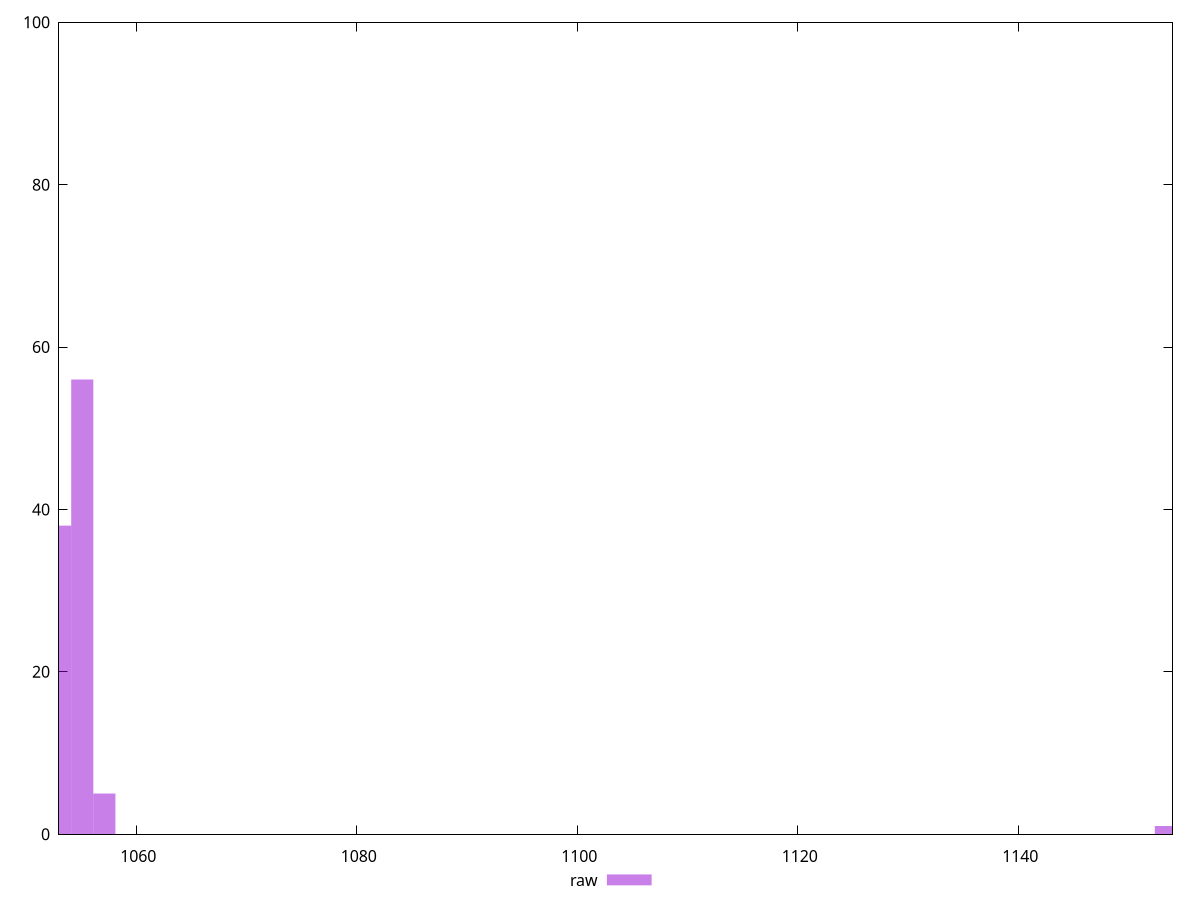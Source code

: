 reset

$raw <<EOF
1153.3984829187254 1
1057.1147834750755 5
1055.1088730699994 56
1053.1029626649233 38
EOF

set key outside below
set boxwidth 2.0059104050760443
set xrange [1053:1154]
set yrange [0:100]
set trange [0:100]
set style fill transparent solid 0.5 noborder
set terminal svg size 640, 490 enhanced background rgb 'white'
set output "reports/report_00032_2021-02-25T10-28-15.087Z/uses-rel-preload/samples/card/raw/histogram.svg"

plot $raw title "raw" with boxes

reset
